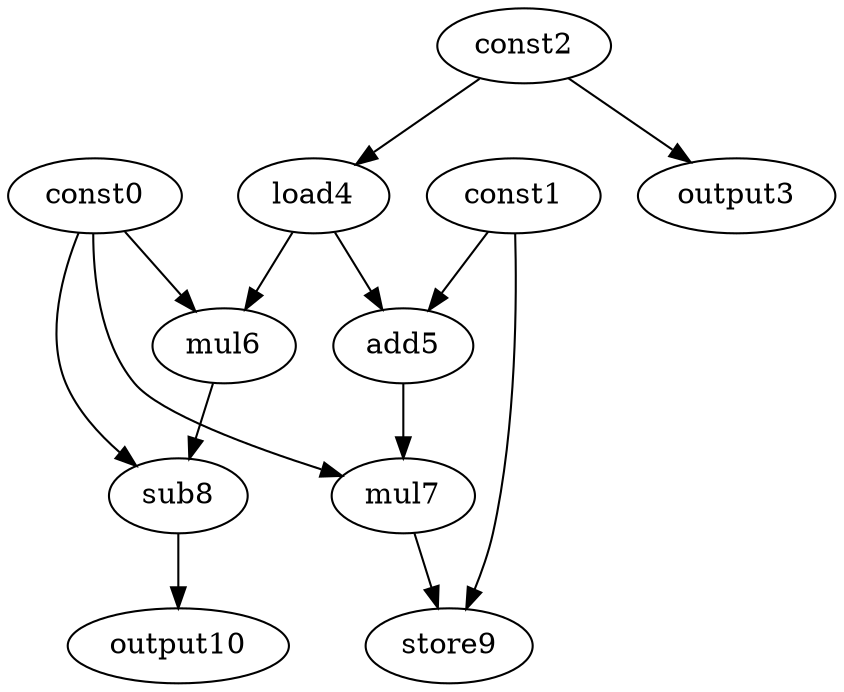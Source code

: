 digraph G { 
const0[opcode=const]; 
const1[opcode=const]; 
const2[opcode=const]; 
output3[opcode=output]; 
load4[opcode=load]; 
add5[opcode=add]; 
mul6[opcode=mul]; 
mul7[opcode=mul]; 
sub8[opcode=sub]; 
store9[opcode=store]; 
output10[opcode=output]; 
const2->output3[operand=0];
const2->load4[operand=0];
const1->add5[operand=0];
load4->add5[operand=1];
const0->mul6[operand=0];
load4->mul6[operand=1];
const0->mul7[operand=0];
add5->mul7[operand=1];
const0->sub8[operand=0];
mul6->sub8[operand=1];
const1->store9[operand=0];
mul7->store9[operand=1];
sub8->output10[operand=0];
}
